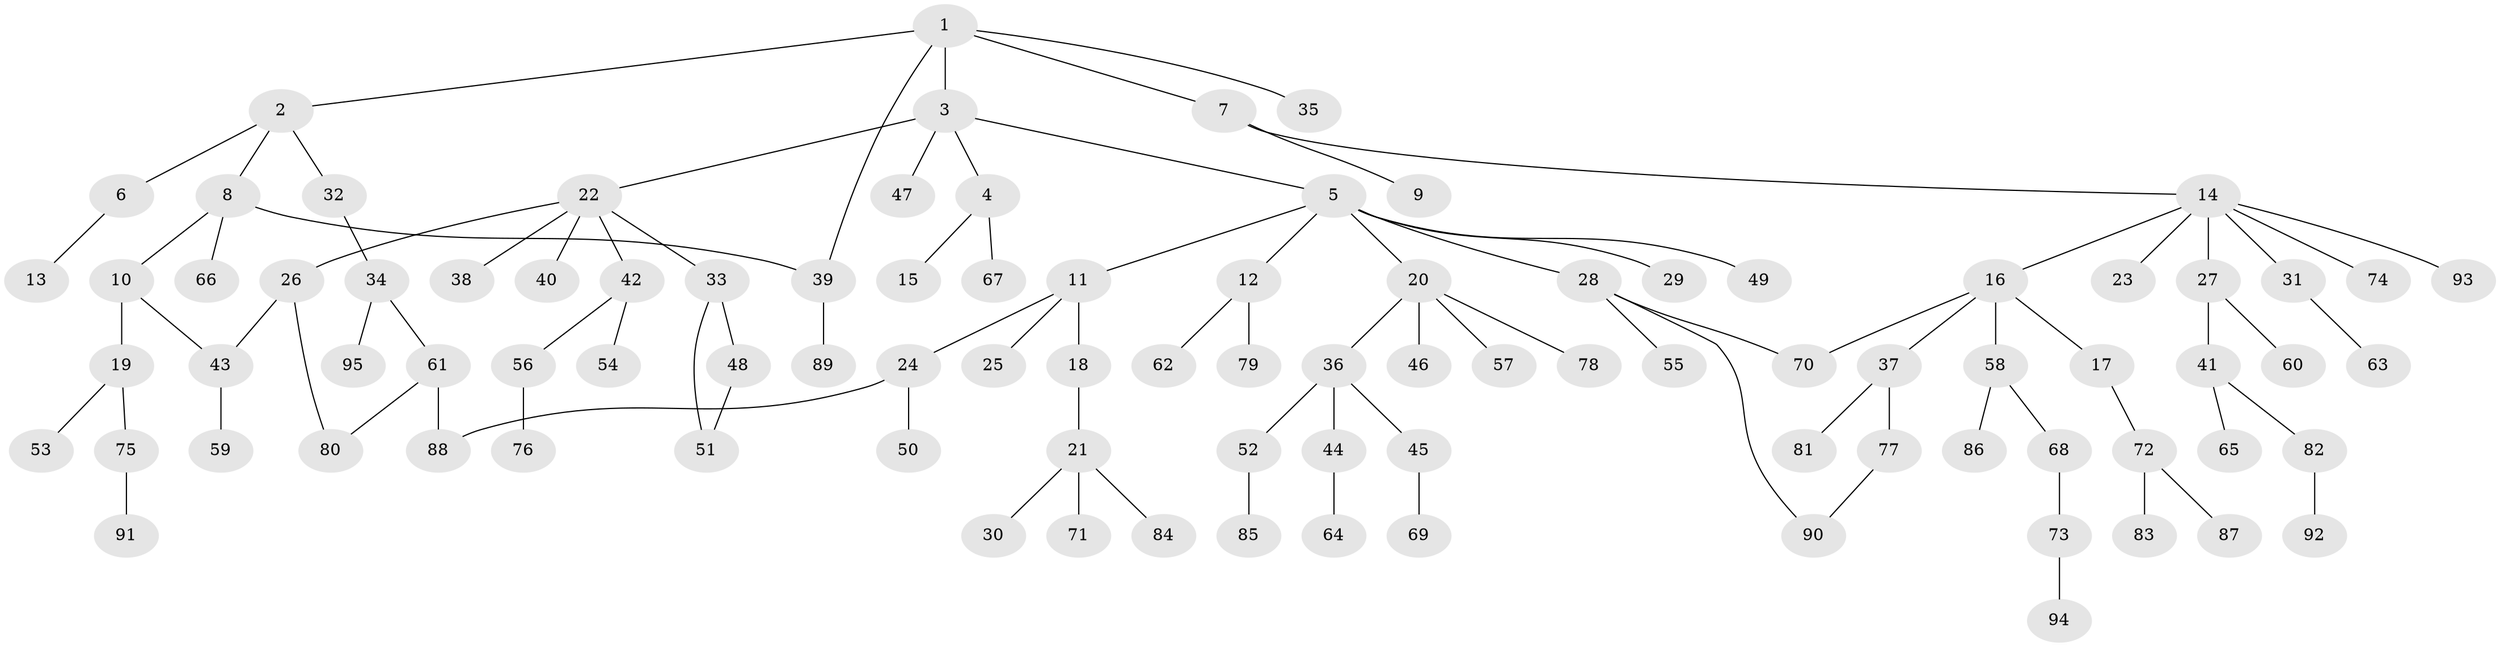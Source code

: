 // Generated by graph-tools (version 1.1) at 2025/10/02/27/25 16:10:53]
// undirected, 95 vertices, 101 edges
graph export_dot {
graph [start="1"]
  node [color=gray90,style=filled];
  1;
  2;
  3;
  4;
  5;
  6;
  7;
  8;
  9;
  10;
  11;
  12;
  13;
  14;
  15;
  16;
  17;
  18;
  19;
  20;
  21;
  22;
  23;
  24;
  25;
  26;
  27;
  28;
  29;
  30;
  31;
  32;
  33;
  34;
  35;
  36;
  37;
  38;
  39;
  40;
  41;
  42;
  43;
  44;
  45;
  46;
  47;
  48;
  49;
  50;
  51;
  52;
  53;
  54;
  55;
  56;
  57;
  58;
  59;
  60;
  61;
  62;
  63;
  64;
  65;
  66;
  67;
  68;
  69;
  70;
  71;
  72;
  73;
  74;
  75;
  76;
  77;
  78;
  79;
  80;
  81;
  82;
  83;
  84;
  85;
  86;
  87;
  88;
  89;
  90;
  91;
  92;
  93;
  94;
  95;
  1 -- 2;
  1 -- 3;
  1 -- 7;
  1 -- 35;
  1 -- 39;
  2 -- 6;
  2 -- 8;
  2 -- 32;
  3 -- 4;
  3 -- 5;
  3 -- 22;
  3 -- 47;
  4 -- 15;
  4 -- 67;
  5 -- 11;
  5 -- 12;
  5 -- 20;
  5 -- 28;
  5 -- 29;
  5 -- 49;
  6 -- 13;
  7 -- 9;
  7 -- 14;
  8 -- 10;
  8 -- 66;
  8 -- 39;
  10 -- 19;
  10 -- 43;
  11 -- 18;
  11 -- 24;
  11 -- 25;
  12 -- 62;
  12 -- 79;
  14 -- 16;
  14 -- 23;
  14 -- 27;
  14 -- 31;
  14 -- 74;
  14 -- 93;
  16 -- 17;
  16 -- 37;
  16 -- 58;
  16 -- 70;
  17 -- 72;
  18 -- 21;
  19 -- 53;
  19 -- 75;
  20 -- 36;
  20 -- 46;
  20 -- 57;
  20 -- 78;
  21 -- 30;
  21 -- 71;
  21 -- 84;
  22 -- 26;
  22 -- 33;
  22 -- 38;
  22 -- 40;
  22 -- 42;
  24 -- 50;
  24 -- 88;
  26 -- 80;
  26 -- 43;
  27 -- 41;
  27 -- 60;
  28 -- 55;
  28 -- 90;
  28 -- 70;
  31 -- 63;
  32 -- 34;
  33 -- 48;
  33 -- 51;
  34 -- 61;
  34 -- 95;
  36 -- 44;
  36 -- 45;
  36 -- 52;
  37 -- 77;
  37 -- 81;
  39 -- 89;
  41 -- 65;
  41 -- 82;
  42 -- 54;
  42 -- 56;
  43 -- 59;
  44 -- 64;
  45 -- 69;
  48 -- 51;
  52 -- 85;
  56 -- 76;
  58 -- 68;
  58 -- 86;
  61 -- 88;
  61 -- 80;
  68 -- 73;
  72 -- 83;
  72 -- 87;
  73 -- 94;
  75 -- 91;
  77 -- 90;
  82 -- 92;
}
